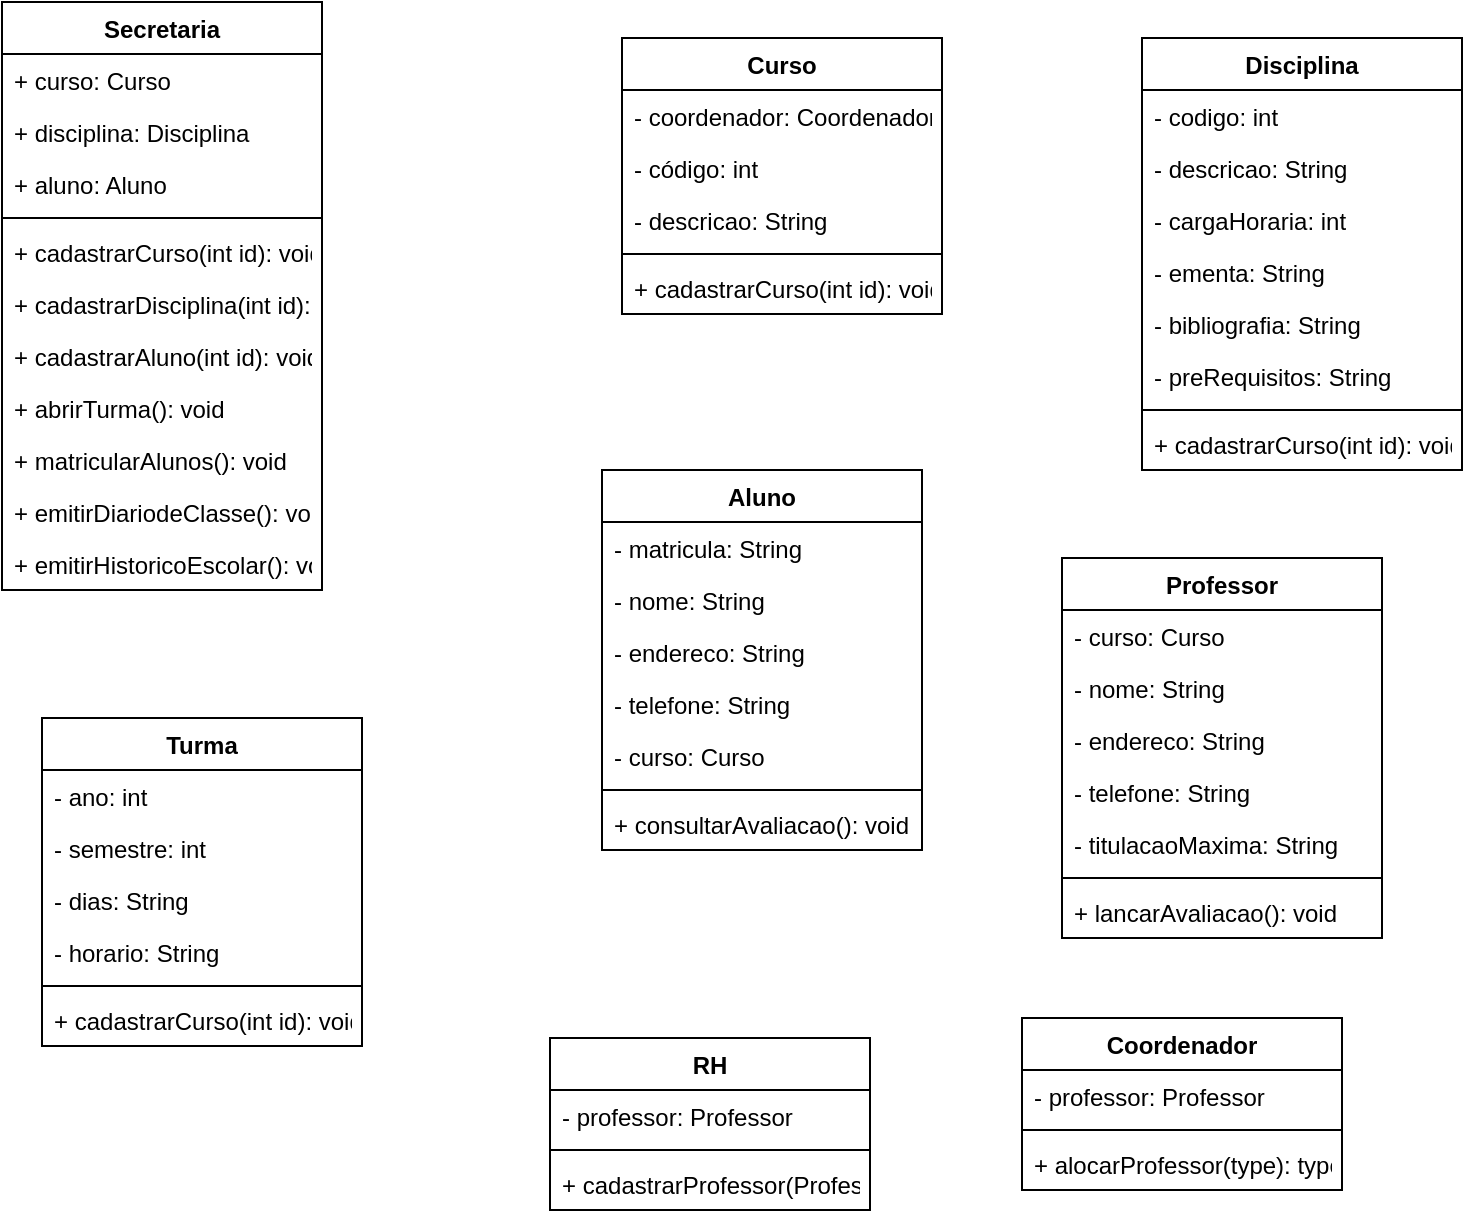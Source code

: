 <mxfile version="20.3.6" type="github">
  <diagram id="C5RBs43oDa-KdzZeNtuy" name="Page-1">
    <mxGraphModel dx="1152" dy="663" grid="1" gridSize="10" guides="1" tooltips="1" connect="1" arrows="1" fold="1" page="1" pageScale="1" pageWidth="827" pageHeight="1169" math="0" shadow="0">
      <root>
        <mxCell id="WIyWlLk6GJQsqaUBKTNV-0" />
        <mxCell id="WIyWlLk6GJQsqaUBKTNV-1" parent="WIyWlLk6GJQsqaUBKTNV-0" />
        <mxCell id="wV2WPlzwM_Zxn7veHrni-0" value="Secretaria" style="swimlane;fontStyle=1;align=center;verticalAlign=top;childLayout=stackLayout;horizontal=1;startSize=26;horizontalStack=0;resizeParent=1;resizeParentMax=0;resizeLast=0;collapsible=1;marginBottom=0;" vertex="1" parent="WIyWlLk6GJQsqaUBKTNV-1">
          <mxGeometry x="60" y="12" width="160" height="294" as="geometry" />
        </mxCell>
        <mxCell id="wV2WPlzwM_Zxn7veHrni-32" value="+ curso: Curso" style="text;strokeColor=none;fillColor=none;align=left;verticalAlign=top;spacingLeft=4;spacingRight=4;overflow=hidden;rotatable=0;points=[[0,0.5],[1,0.5]];portConstraint=eastwest;" vertex="1" parent="wV2WPlzwM_Zxn7veHrni-0">
          <mxGeometry y="26" width="160" height="26" as="geometry" />
        </mxCell>
        <mxCell id="wV2WPlzwM_Zxn7veHrni-33" value="+ disciplina: Disciplina" style="text;strokeColor=none;fillColor=none;align=left;verticalAlign=top;spacingLeft=4;spacingRight=4;overflow=hidden;rotatable=0;points=[[0,0.5],[1,0.5]];portConstraint=eastwest;" vertex="1" parent="wV2WPlzwM_Zxn7veHrni-0">
          <mxGeometry y="52" width="160" height="26" as="geometry" />
        </mxCell>
        <mxCell id="wV2WPlzwM_Zxn7veHrni-1" value="+ aluno: Aluno" style="text;strokeColor=none;fillColor=none;align=left;verticalAlign=top;spacingLeft=4;spacingRight=4;overflow=hidden;rotatable=0;points=[[0,0.5],[1,0.5]];portConstraint=eastwest;" vertex="1" parent="wV2WPlzwM_Zxn7veHrni-0">
          <mxGeometry y="78" width="160" height="26" as="geometry" />
        </mxCell>
        <mxCell id="wV2WPlzwM_Zxn7veHrni-2" value="" style="line;strokeWidth=1;fillColor=none;align=left;verticalAlign=middle;spacingTop=-1;spacingLeft=3;spacingRight=3;rotatable=0;labelPosition=right;points=[];portConstraint=eastwest;strokeColor=inherit;" vertex="1" parent="wV2WPlzwM_Zxn7veHrni-0">
          <mxGeometry y="104" width="160" height="8" as="geometry" />
        </mxCell>
        <mxCell id="wV2WPlzwM_Zxn7veHrni-25" value="+ cadastrarCurso(int id): void" style="text;strokeColor=none;fillColor=none;align=left;verticalAlign=top;spacingLeft=4;spacingRight=4;overflow=hidden;rotatable=0;points=[[0,0.5],[1,0.5]];portConstraint=eastwest;" vertex="1" parent="wV2WPlzwM_Zxn7veHrni-0">
          <mxGeometry y="112" width="160" height="26" as="geometry" />
        </mxCell>
        <mxCell id="wV2WPlzwM_Zxn7veHrni-26" value="+ cadastrarDisciplina(int id): void" style="text;strokeColor=none;fillColor=none;align=left;verticalAlign=top;spacingLeft=4;spacingRight=4;overflow=hidden;rotatable=0;points=[[0,0.5],[1,0.5]];portConstraint=eastwest;" vertex="1" parent="wV2WPlzwM_Zxn7veHrni-0">
          <mxGeometry y="138" width="160" height="26" as="geometry" />
        </mxCell>
        <mxCell id="wV2WPlzwM_Zxn7veHrni-27" value="+ cadastrarAluno(int id): void" style="text;strokeColor=none;fillColor=none;align=left;verticalAlign=top;spacingLeft=4;spacingRight=4;overflow=hidden;rotatable=0;points=[[0,0.5],[1,0.5]];portConstraint=eastwest;" vertex="1" parent="wV2WPlzwM_Zxn7veHrni-0">
          <mxGeometry y="164" width="160" height="26" as="geometry" />
        </mxCell>
        <mxCell id="wV2WPlzwM_Zxn7veHrni-28" value="+ abrirTurma(): void" style="text;strokeColor=none;fillColor=none;align=left;verticalAlign=top;spacingLeft=4;spacingRight=4;overflow=hidden;rotatable=0;points=[[0,0.5],[1,0.5]];portConstraint=eastwest;" vertex="1" parent="wV2WPlzwM_Zxn7veHrni-0">
          <mxGeometry y="190" width="160" height="26" as="geometry" />
        </mxCell>
        <mxCell id="wV2WPlzwM_Zxn7veHrni-29" value="+ matricularAlunos(): void" style="text;strokeColor=none;fillColor=none;align=left;verticalAlign=top;spacingLeft=4;spacingRight=4;overflow=hidden;rotatable=0;points=[[0,0.5],[1,0.5]];portConstraint=eastwest;" vertex="1" parent="wV2WPlzwM_Zxn7veHrni-0">
          <mxGeometry y="216" width="160" height="26" as="geometry" />
        </mxCell>
        <mxCell id="wV2WPlzwM_Zxn7veHrni-30" value="+ emitirDiariodeClasse(): void" style="text;strokeColor=none;fillColor=none;align=left;verticalAlign=top;spacingLeft=4;spacingRight=4;overflow=hidden;rotatable=0;points=[[0,0.5],[1,0.5]];portConstraint=eastwest;" vertex="1" parent="wV2WPlzwM_Zxn7veHrni-0">
          <mxGeometry y="242" width="160" height="26" as="geometry" />
        </mxCell>
        <mxCell id="wV2WPlzwM_Zxn7veHrni-3" value="+ emitirHistoricoEscolar(): void" style="text;strokeColor=none;fillColor=none;align=left;verticalAlign=top;spacingLeft=4;spacingRight=4;overflow=hidden;rotatable=0;points=[[0,0.5],[1,0.5]];portConstraint=eastwest;" vertex="1" parent="wV2WPlzwM_Zxn7veHrni-0">
          <mxGeometry y="268" width="160" height="26" as="geometry" />
        </mxCell>
        <mxCell id="wV2WPlzwM_Zxn7veHrni-4" value="Aluno" style="swimlane;fontStyle=1;align=center;verticalAlign=top;childLayout=stackLayout;horizontal=1;startSize=26;horizontalStack=0;resizeParent=1;resizeParentMax=0;resizeLast=0;collapsible=1;marginBottom=0;" vertex="1" parent="WIyWlLk6GJQsqaUBKTNV-1">
          <mxGeometry x="360" y="246" width="160" height="190" as="geometry" />
        </mxCell>
        <mxCell id="wV2WPlzwM_Zxn7veHrni-53" value="- matricula: String" style="text;strokeColor=none;fillColor=none;align=left;verticalAlign=top;spacingLeft=4;spacingRight=4;overflow=hidden;rotatable=0;points=[[0,0.5],[1,0.5]];portConstraint=eastwest;" vertex="1" parent="wV2WPlzwM_Zxn7veHrni-4">
          <mxGeometry y="26" width="160" height="26" as="geometry" />
        </mxCell>
        <mxCell id="wV2WPlzwM_Zxn7veHrni-54" value="- nome: String" style="text;strokeColor=none;fillColor=none;align=left;verticalAlign=top;spacingLeft=4;spacingRight=4;overflow=hidden;rotatable=0;points=[[0,0.5],[1,0.5]];portConstraint=eastwest;" vertex="1" parent="wV2WPlzwM_Zxn7veHrni-4">
          <mxGeometry y="52" width="160" height="26" as="geometry" />
        </mxCell>
        <mxCell id="wV2WPlzwM_Zxn7veHrni-55" value="- endereco: String" style="text;strokeColor=none;fillColor=none;align=left;verticalAlign=top;spacingLeft=4;spacingRight=4;overflow=hidden;rotatable=0;points=[[0,0.5],[1,0.5]];portConstraint=eastwest;" vertex="1" parent="wV2WPlzwM_Zxn7veHrni-4">
          <mxGeometry y="78" width="160" height="26" as="geometry" />
        </mxCell>
        <mxCell id="wV2WPlzwM_Zxn7veHrni-56" value="- telefone: String" style="text;strokeColor=none;fillColor=none;align=left;verticalAlign=top;spacingLeft=4;spacingRight=4;overflow=hidden;rotatable=0;points=[[0,0.5],[1,0.5]];portConstraint=eastwest;" vertex="1" parent="wV2WPlzwM_Zxn7veHrni-4">
          <mxGeometry y="104" width="160" height="26" as="geometry" />
        </mxCell>
        <mxCell id="wV2WPlzwM_Zxn7veHrni-5" value="- curso: Curso" style="text;strokeColor=none;fillColor=none;align=left;verticalAlign=top;spacingLeft=4;spacingRight=4;overflow=hidden;rotatable=0;points=[[0,0.5],[1,0.5]];portConstraint=eastwest;" vertex="1" parent="wV2WPlzwM_Zxn7veHrni-4">
          <mxGeometry y="130" width="160" height="26" as="geometry" />
        </mxCell>
        <mxCell id="wV2WPlzwM_Zxn7veHrni-6" value="" style="line;strokeWidth=1;fillColor=none;align=left;verticalAlign=middle;spacingTop=-1;spacingLeft=3;spacingRight=3;rotatable=0;labelPosition=right;points=[];portConstraint=eastwest;strokeColor=inherit;" vertex="1" parent="wV2WPlzwM_Zxn7veHrni-4">
          <mxGeometry y="156" width="160" height="8" as="geometry" />
        </mxCell>
        <mxCell id="wV2WPlzwM_Zxn7veHrni-7" value="+ consultarAvaliacao(): void" style="text;strokeColor=none;fillColor=none;align=left;verticalAlign=top;spacingLeft=4;spacingRight=4;overflow=hidden;rotatable=0;points=[[0,0.5],[1,0.5]];portConstraint=eastwest;" vertex="1" parent="wV2WPlzwM_Zxn7veHrni-4">
          <mxGeometry y="164" width="160" height="26" as="geometry" />
        </mxCell>
        <mxCell id="wV2WPlzwM_Zxn7veHrni-8" value="Coordenador" style="swimlane;fontStyle=1;align=center;verticalAlign=top;childLayout=stackLayout;horizontal=1;startSize=26;horizontalStack=0;resizeParent=1;resizeParentMax=0;resizeLast=0;collapsible=1;marginBottom=0;" vertex="1" parent="WIyWlLk6GJQsqaUBKTNV-1">
          <mxGeometry x="570" y="520" width="160" height="86" as="geometry" />
        </mxCell>
        <mxCell id="wV2WPlzwM_Zxn7veHrni-9" value="- professor: Professor" style="text;strokeColor=none;fillColor=none;align=left;verticalAlign=top;spacingLeft=4;spacingRight=4;overflow=hidden;rotatable=0;points=[[0,0.5],[1,0.5]];portConstraint=eastwest;" vertex="1" parent="wV2WPlzwM_Zxn7veHrni-8">
          <mxGeometry y="26" width="160" height="26" as="geometry" />
        </mxCell>
        <mxCell id="wV2WPlzwM_Zxn7veHrni-10" value="" style="line;strokeWidth=1;fillColor=none;align=left;verticalAlign=middle;spacingTop=-1;spacingLeft=3;spacingRight=3;rotatable=0;labelPosition=right;points=[];portConstraint=eastwest;strokeColor=inherit;" vertex="1" parent="wV2WPlzwM_Zxn7veHrni-8">
          <mxGeometry y="52" width="160" height="8" as="geometry" />
        </mxCell>
        <mxCell id="wV2WPlzwM_Zxn7veHrni-11" value="+ alocarProfessor(type): type" style="text;strokeColor=none;fillColor=none;align=left;verticalAlign=top;spacingLeft=4;spacingRight=4;overflow=hidden;rotatable=0;points=[[0,0.5],[1,0.5]];portConstraint=eastwest;" vertex="1" parent="wV2WPlzwM_Zxn7veHrni-8">
          <mxGeometry y="60" width="160" height="26" as="geometry" />
        </mxCell>
        <mxCell id="wV2WPlzwM_Zxn7veHrni-16" value="RH" style="swimlane;fontStyle=1;align=center;verticalAlign=top;childLayout=stackLayout;horizontal=1;startSize=26;horizontalStack=0;resizeParent=1;resizeParentMax=0;resizeLast=0;collapsible=1;marginBottom=0;" vertex="1" parent="WIyWlLk6GJQsqaUBKTNV-1">
          <mxGeometry x="334" y="530" width="160" height="86" as="geometry" />
        </mxCell>
        <mxCell id="wV2WPlzwM_Zxn7veHrni-17" value="- professor: Professor" style="text;strokeColor=none;fillColor=none;align=left;verticalAlign=top;spacingLeft=4;spacingRight=4;overflow=hidden;rotatable=0;points=[[0,0.5],[1,0.5]];portConstraint=eastwest;" vertex="1" parent="wV2WPlzwM_Zxn7veHrni-16">
          <mxGeometry y="26" width="160" height="26" as="geometry" />
        </mxCell>
        <mxCell id="wV2WPlzwM_Zxn7veHrni-18" value="" style="line;strokeWidth=1;fillColor=none;align=left;verticalAlign=middle;spacingTop=-1;spacingLeft=3;spacingRight=3;rotatable=0;labelPosition=right;points=[];portConstraint=eastwest;strokeColor=inherit;" vertex="1" parent="wV2WPlzwM_Zxn7veHrni-16">
          <mxGeometry y="52" width="160" height="8" as="geometry" />
        </mxCell>
        <mxCell id="wV2WPlzwM_Zxn7veHrni-19" value="+ cadastrarProfessor(Professor prof): void" style="text;strokeColor=none;fillColor=none;align=left;verticalAlign=top;spacingLeft=4;spacingRight=4;overflow=hidden;rotatable=0;points=[[0,0.5],[1,0.5]];portConstraint=eastwest;" vertex="1" parent="wV2WPlzwM_Zxn7veHrni-16">
          <mxGeometry y="60" width="160" height="26" as="geometry" />
        </mxCell>
        <mxCell id="wV2WPlzwM_Zxn7veHrni-20" value="Curso" style="swimlane;fontStyle=1;align=center;verticalAlign=top;childLayout=stackLayout;horizontal=1;startSize=26;horizontalStack=0;resizeParent=1;resizeParentMax=0;resizeLast=0;collapsible=1;marginBottom=0;" vertex="1" parent="WIyWlLk6GJQsqaUBKTNV-1">
          <mxGeometry x="370" y="30" width="160" height="138" as="geometry" />
        </mxCell>
        <mxCell id="wV2WPlzwM_Zxn7veHrni-21" value="- coordenador: Coordenador" style="text;strokeColor=none;fillColor=none;align=left;verticalAlign=top;spacingLeft=4;spacingRight=4;overflow=hidden;rotatable=0;points=[[0,0.5],[1,0.5]];portConstraint=eastwest;" vertex="1" parent="wV2WPlzwM_Zxn7veHrni-20">
          <mxGeometry y="26" width="160" height="26" as="geometry" />
        </mxCell>
        <mxCell id="wV2WPlzwM_Zxn7veHrni-39" value="- código: int" style="text;strokeColor=none;fillColor=none;align=left;verticalAlign=top;spacingLeft=4;spacingRight=4;overflow=hidden;rotatable=0;points=[[0,0.5],[1,0.5]];portConstraint=eastwest;" vertex="1" parent="wV2WPlzwM_Zxn7veHrni-20">
          <mxGeometry y="52" width="160" height="26" as="geometry" />
        </mxCell>
        <mxCell id="wV2WPlzwM_Zxn7veHrni-41" value="- descricao: String" style="text;strokeColor=none;fillColor=none;align=left;verticalAlign=top;spacingLeft=4;spacingRight=4;overflow=hidden;rotatable=0;points=[[0,0.5],[1,0.5]];portConstraint=eastwest;" vertex="1" parent="wV2WPlzwM_Zxn7veHrni-20">
          <mxGeometry y="78" width="160" height="26" as="geometry" />
        </mxCell>
        <mxCell id="wV2WPlzwM_Zxn7veHrni-22" value="" style="line;strokeWidth=1;fillColor=none;align=left;verticalAlign=middle;spacingTop=-1;spacingLeft=3;spacingRight=3;rotatable=0;labelPosition=right;points=[];portConstraint=eastwest;strokeColor=inherit;" vertex="1" parent="wV2WPlzwM_Zxn7veHrni-20">
          <mxGeometry y="104" width="160" height="8" as="geometry" />
        </mxCell>
        <mxCell id="wV2WPlzwM_Zxn7veHrni-23" value="+ cadastrarCurso(int id): void" style="text;strokeColor=none;fillColor=none;align=left;verticalAlign=top;spacingLeft=4;spacingRight=4;overflow=hidden;rotatable=0;points=[[0,0.5],[1,0.5]];portConstraint=eastwest;" vertex="1" parent="wV2WPlzwM_Zxn7veHrni-20">
          <mxGeometry y="112" width="160" height="26" as="geometry" />
        </mxCell>
        <mxCell id="wV2WPlzwM_Zxn7veHrni-34" value="Turma" style="swimlane;fontStyle=1;align=center;verticalAlign=top;childLayout=stackLayout;horizontal=1;startSize=26;horizontalStack=0;resizeParent=1;resizeParentMax=0;resizeLast=0;collapsible=1;marginBottom=0;" vertex="1" parent="WIyWlLk6GJQsqaUBKTNV-1">
          <mxGeometry x="80" y="370" width="160" height="164" as="geometry" />
        </mxCell>
        <mxCell id="wV2WPlzwM_Zxn7veHrni-65" value="- ano: int" style="text;strokeColor=none;fillColor=none;align=left;verticalAlign=top;spacingLeft=4;spacingRight=4;overflow=hidden;rotatable=0;points=[[0,0.5],[1,0.5]];portConstraint=eastwest;" vertex="1" parent="wV2WPlzwM_Zxn7veHrni-34">
          <mxGeometry y="26" width="160" height="26" as="geometry" />
        </mxCell>
        <mxCell id="wV2WPlzwM_Zxn7veHrni-66" value="- semestre: int" style="text;strokeColor=none;fillColor=none;align=left;verticalAlign=top;spacingLeft=4;spacingRight=4;overflow=hidden;rotatable=0;points=[[0,0.5],[1,0.5]];portConstraint=eastwest;" vertex="1" parent="wV2WPlzwM_Zxn7veHrni-34">
          <mxGeometry y="52" width="160" height="26" as="geometry" />
        </mxCell>
        <mxCell id="wV2WPlzwM_Zxn7veHrni-67" value="- dias: String" style="text;strokeColor=none;fillColor=none;align=left;verticalAlign=top;spacingLeft=4;spacingRight=4;overflow=hidden;rotatable=0;points=[[0,0.5],[1,0.5]];portConstraint=eastwest;" vertex="1" parent="wV2WPlzwM_Zxn7veHrni-34">
          <mxGeometry y="78" width="160" height="26" as="geometry" />
        </mxCell>
        <mxCell id="wV2WPlzwM_Zxn7veHrni-35" value="- horario: String" style="text;strokeColor=none;fillColor=none;align=left;verticalAlign=top;spacingLeft=4;spacingRight=4;overflow=hidden;rotatable=0;points=[[0,0.5],[1,0.5]];portConstraint=eastwest;" vertex="1" parent="wV2WPlzwM_Zxn7veHrni-34">
          <mxGeometry y="104" width="160" height="26" as="geometry" />
        </mxCell>
        <mxCell id="wV2WPlzwM_Zxn7veHrni-36" value="" style="line;strokeWidth=1;fillColor=none;align=left;verticalAlign=middle;spacingTop=-1;spacingLeft=3;spacingRight=3;rotatable=0;labelPosition=right;points=[];portConstraint=eastwest;strokeColor=inherit;" vertex="1" parent="wV2WPlzwM_Zxn7veHrni-34">
          <mxGeometry y="130" width="160" height="8" as="geometry" />
        </mxCell>
        <mxCell id="wV2WPlzwM_Zxn7veHrni-37" value="+ cadastrarCurso(int id): void" style="text;strokeColor=none;fillColor=none;align=left;verticalAlign=top;spacingLeft=4;spacingRight=4;overflow=hidden;rotatable=0;points=[[0,0.5],[1,0.5]];portConstraint=eastwest;" vertex="1" parent="wV2WPlzwM_Zxn7veHrni-34">
          <mxGeometry y="138" width="160" height="26" as="geometry" />
        </mxCell>
        <mxCell id="wV2WPlzwM_Zxn7veHrni-42" value="Disciplina" style="swimlane;fontStyle=1;align=center;verticalAlign=top;childLayout=stackLayout;horizontal=1;startSize=26;horizontalStack=0;resizeParent=1;resizeParentMax=0;resizeLast=0;collapsible=1;marginBottom=0;" vertex="1" parent="WIyWlLk6GJQsqaUBKTNV-1">
          <mxGeometry x="630" y="30" width="160" height="216" as="geometry" />
        </mxCell>
        <mxCell id="wV2WPlzwM_Zxn7veHrni-43" value="- codigo: int" style="text;strokeColor=none;fillColor=none;align=left;verticalAlign=top;spacingLeft=4;spacingRight=4;overflow=hidden;rotatable=0;points=[[0,0.5],[1,0.5]];portConstraint=eastwest;" vertex="1" parent="wV2WPlzwM_Zxn7veHrni-42">
          <mxGeometry y="26" width="160" height="26" as="geometry" />
        </mxCell>
        <mxCell id="wV2WPlzwM_Zxn7veHrni-49" value="- descricao: String" style="text;strokeColor=none;fillColor=none;align=left;verticalAlign=top;spacingLeft=4;spacingRight=4;overflow=hidden;rotatable=0;points=[[0,0.5],[1,0.5]];portConstraint=eastwest;" vertex="1" parent="wV2WPlzwM_Zxn7veHrni-42">
          <mxGeometry y="52" width="160" height="26" as="geometry" />
        </mxCell>
        <mxCell id="wV2WPlzwM_Zxn7veHrni-50" value="- cargaHoraria: int" style="text;strokeColor=none;fillColor=none;align=left;verticalAlign=top;spacingLeft=4;spacingRight=4;overflow=hidden;rotatable=0;points=[[0,0.5],[1,0.5]];portConstraint=eastwest;" vertex="1" parent="wV2WPlzwM_Zxn7veHrni-42">
          <mxGeometry y="78" width="160" height="26" as="geometry" />
        </mxCell>
        <mxCell id="wV2WPlzwM_Zxn7veHrni-51" value="- ementa: String" style="text;strokeColor=none;fillColor=none;align=left;verticalAlign=top;spacingLeft=4;spacingRight=4;overflow=hidden;rotatable=0;points=[[0,0.5],[1,0.5]];portConstraint=eastwest;" vertex="1" parent="wV2WPlzwM_Zxn7veHrni-42">
          <mxGeometry y="104" width="160" height="26" as="geometry" />
        </mxCell>
        <mxCell id="wV2WPlzwM_Zxn7veHrni-52" value="- bibliografia: String" style="text;strokeColor=none;fillColor=none;align=left;verticalAlign=top;spacingLeft=4;spacingRight=4;overflow=hidden;rotatable=0;points=[[0,0.5],[1,0.5]];portConstraint=eastwest;" vertex="1" parent="wV2WPlzwM_Zxn7veHrni-42">
          <mxGeometry y="130" width="160" height="26" as="geometry" />
        </mxCell>
        <mxCell id="wV2WPlzwM_Zxn7veHrni-48" value="- preRequisitos: String" style="text;strokeColor=none;fillColor=none;align=left;verticalAlign=top;spacingLeft=4;spacingRight=4;overflow=hidden;rotatable=0;points=[[0,0.5],[1,0.5]];portConstraint=eastwest;" vertex="1" parent="wV2WPlzwM_Zxn7veHrni-42">
          <mxGeometry y="156" width="160" height="26" as="geometry" />
        </mxCell>
        <mxCell id="wV2WPlzwM_Zxn7veHrni-44" value="" style="line;strokeWidth=1;fillColor=none;align=left;verticalAlign=middle;spacingTop=-1;spacingLeft=3;spacingRight=3;rotatable=0;labelPosition=right;points=[];portConstraint=eastwest;strokeColor=inherit;" vertex="1" parent="wV2WPlzwM_Zxn7veHrni-42">
          <mxGeometry y="182" width="160" height="8" as="geometry" />
        </mxCell>
        <mxCell id="wV2WPlzwM_Zxn7veHrni-45" value="+ cadastrarCurso(int id): void" style="text;strokeColor=none;fillColor=none;align=left;verticalAlign=top;spacingLeft=4;spacingRight=4;overflow=hidden;rotatable=0;points=[[0,0.5],[1,0.5]];portConstraint=eastwest;" vertex="1" parent="wV2WPlzwM_Zxn7veHrni-42">
          <mxGeometry y="190" width="160" height="26" as="geometry" />
        </mxCell>
        <mxCell id="wV2WPlzwM_Zxn7veHrni-57" value="Professor" style="swimlane;fontStyle=1;align=center;verticalAlign=top;childLayout=stackLayout;horizontal=1;startSize=26;horizontalStack=0;resizeParent=1;resizeParentMax=0;resizeLast=0;collapsible=1;marginBottom=0;" vertex="1" parent="WIyWlLk6GJQsqaUBKTNV-1">
          <mxGeometry x="590" y="290" width="160" height="190" as="geometry" />
        </mxCell>
        <mxCell id="wV2WPlzwM_Zxn7veHrni-58" value="- curso: Curso" style="text;strokeColor=none;fillColor=none;align=left;verticalAlign=top;spacingLeft=4;spacingRight=4;overflow=hidden;rotatable=0;points=[[0,0.5],[1,0.5]];portConstraint=eastwest;" vertex="1" parent="wV2WPlzwM_Zxn7veHrni-57">
          <mxGeometry y="26" width="160" height="26" as="geometry" />
        </mxCell>
        <mxCell id="wV2WPlzwM_Zxn7veHrni-59" value="- nome: String" style="text;strokeColor=none;fillColor=none;align=left;verticalAlign=top;spacingLeft=4;spacingRight=4;overflow=hidden;rotatable=0;points=[[0,0.5],[1,0.5]];portConstraint=eastwest;" vertex="1" parent="wV2WPlzwM_Zxn7veHrni-57">
          <mxGeometry y="52" width="160" height="26" as="geometry" />
        </mxCell>
        <mxCell id="wV2WPlzwM_Zxn7veHrni-60" value="- endereco: String" style="text;strokeColor=none;fillColor=none;align=left;verticalAlign=top;spacingLeft=4;spacingRight=4;overflow=hidden;rotatable=0;points=[[0,0.5],[1,0.5]];portConstraint=eastwest;" vertex="1" parent="wV2WPlzwM_Zxn7veHrni-57">
          <mxGeometry y="78" width="160" height="26" as="geometry" />
        </mxCell>
        <mxCell id="wV2WPlzwM_Zxn7veHrni-61" value="- telefone: String" style="text;strokeColor=none;fillColor=none;align=left;verticalAlign=top;spacingLeft=4;spacingRight=4;overflow=hidden;rotatable=0;points=[[0,0.5],[1,0.5]];portConstraint=eastwest;" vertex="1" parent="wV2WPlzwM_Zxn7veHrni-57">
          <mxGeometry y="104" width="160" height="26" as="geometry" />
        </mxCell>
        <mxCell id="wV2WPlzwM_Zxn7veHrni-62" value="- titulacaoMaxima: String" style="text;strokeColor=none;fillColor=none;align=left;verticalAlign=top;spacingLeft=4;spacingRight=4;overflow=hidden;rotatable=0;points=[[0,0.5],[1,0.5]];portConstraint=eastwest;" vertex="1" parent="wV2WPlzwM_Zxn7veHrni-57">
          <mxGeometry y="130" width="160" height="26" as="geometry" />
        </mxCell>
        <mxCell id="wV2WPlzwM_Zxn7veHrni-63" value="" style="line;strokeWidth=1;fillColor=none;align=left;verticalAlign=middle;spacingTop=-1;spacingLeft=3;spacingRight=3;rotatable=0;labelPosition=right;points=[];portConstraint=eastwest;strokeColor=inherit;" vertex="1" parent="wV2WPlzwM_Zxn7veHrni-57">
          <mxGeometry y="156" width="160" height="8" as="geometry" />
        </mxCell>
        <mxCell id="wV2WPlzwM_Zxn7veHrni-64" value="+ lancarAvaliacao(): void" style="text;strokeColor=none;fillColor=none;align=left;verticalAlign=top;spacingLeft=4;spacingRight=4;overflow=hidden;rotatable=0;points=[[0,0.5],[1,0.5]];portConstraint=eastwest;" vertex="1" parent="wV2WPlzwM_Zxn7veHrni-57">
          <mxGeometry y="164" width="160" height="26" as="geometry" />
        </mxCell>
      </root>
    </mxGraphModel>
  </diagram>
</mxfile>
